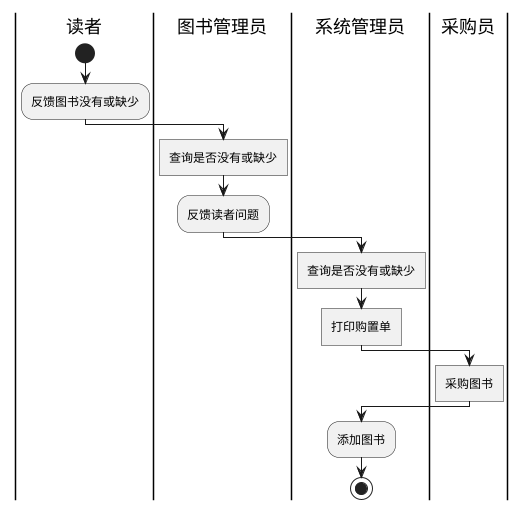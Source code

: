 @startuml
|读者|
start
:反馈图书没有或缺少;
|图书管理员|
:查询是否没有或缺少]
:反馈读者问题;
|系统管理员|
:查询是否没有或缺少]
:打印购置单]
|采购员|
:采购图书]
|系统管理员|
:添加图书;
stop
@enduml